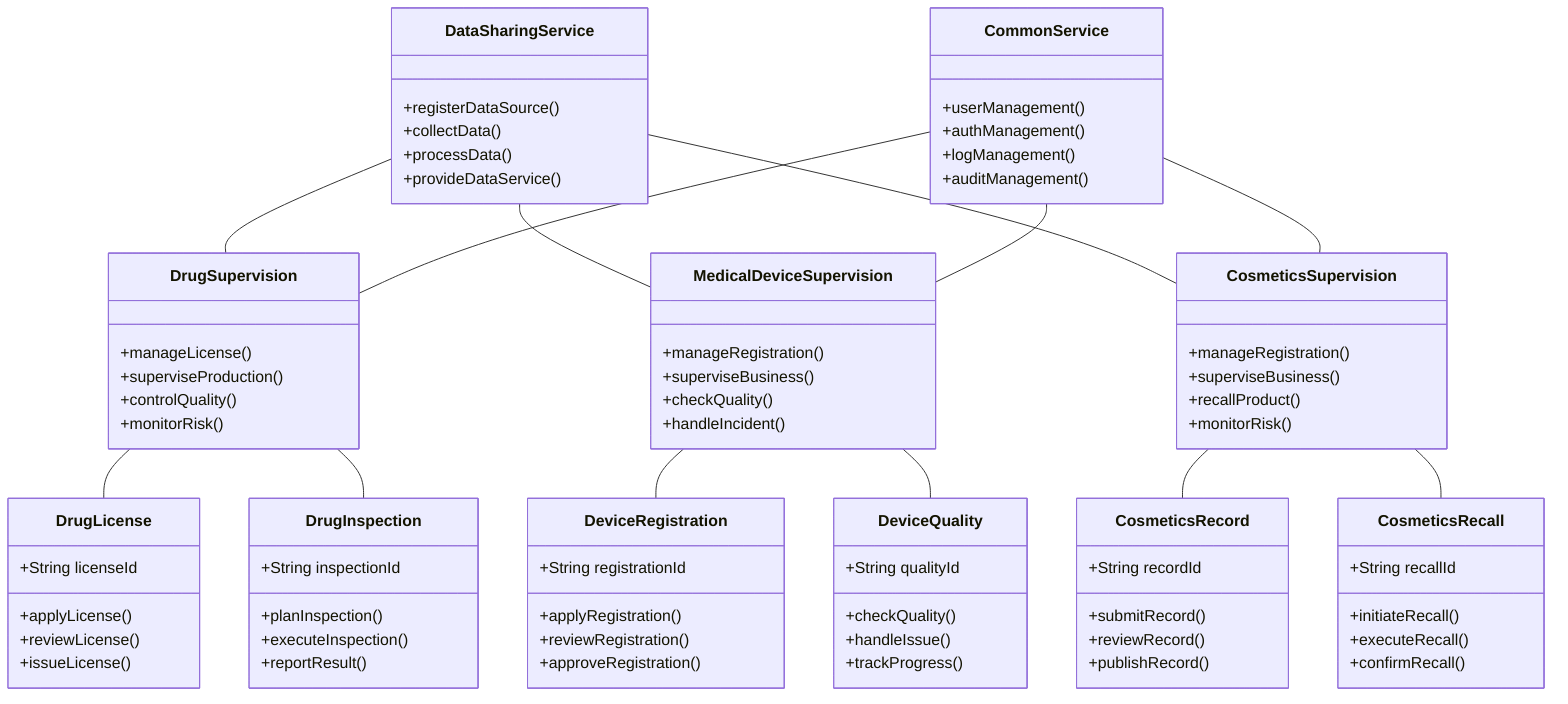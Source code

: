classDiagram

    %% 数据共享服务核心类
    class DataSharingService {
        +registerDataSource()
        +collectData()
        +processData()
        +provideDataService()
    }

    %% 药品监管核心类
    class DrugSupervision {
        +manageLicense()
        +superviseProduction()
        +controlQuality()
        +monitorRisk()
    }

    %% 医疗器械监管核心类
    class MedicalDeviceSupervision {
        +manageRegistration()
        +superviseBusiness()
        +checkQuality()
        +handleIncident()
    }

    %% 化妆品监管核心类
    class CosmeticsSupervision {
        +manageRegistration()
        +superviseBusiness()
        +recallProduct()
        +monitorRisk()
    }

    %% 共享功能类
    class CommonService {
        +userManagement()
        +authManagement()
        +logManagement()
        +auditManagement()
    }

    %% 系统间关系
    DataSharingService -- DrugSupervision
    DataSharingService -- MedicalDeviceSupervision
    DataSharingService -- CosmeticsSupervision
    CommonService -- DrugSupervision
    CommonService -- MedicalDeviceSupervision
    CommonService -- CosmeticsSupervision

    %% 各监管子系统类
    class DrugLicense {
        +String licenseId
        +applyLicense()
        +reviewLicense()
        +issueLicense()
    }

    class DrugInspection {
        +String inspectionId
        +planInspection()
        +executeInspection()
        +reportResult()
    }

    class DeviceRegistration {
        +String registrationId
        +applyRegistration()
        +reviewRegistration()
        +approveRegistration()
    }

    class DeviceQuality {
        +String qualityId
        +checkQuality()
        +handleIssue()
        +trackProgress()
    }

    class CosmeticsRecord {
        +String recordId
        +submitRecord()
        +reviewRecord()
        +publishRecord()
    }

    class CosmeticsRecall {
        +String recallId
        +initiateRecall()
        +executeRecall()
        +confirmRecall()
    }

    %% 子系统关系
    DrugSupervision -- DrugLicense
    DrugSupervision -- DrugInspection
    MedicalDeviceSupervision -- DeviceRegistration
    MedicalDeviceSupervision -- DeviceQuality
    CosmeticsSupervision -- CosmeticsRecord
    CosmeticsSupervision -- CosmeticsRecall